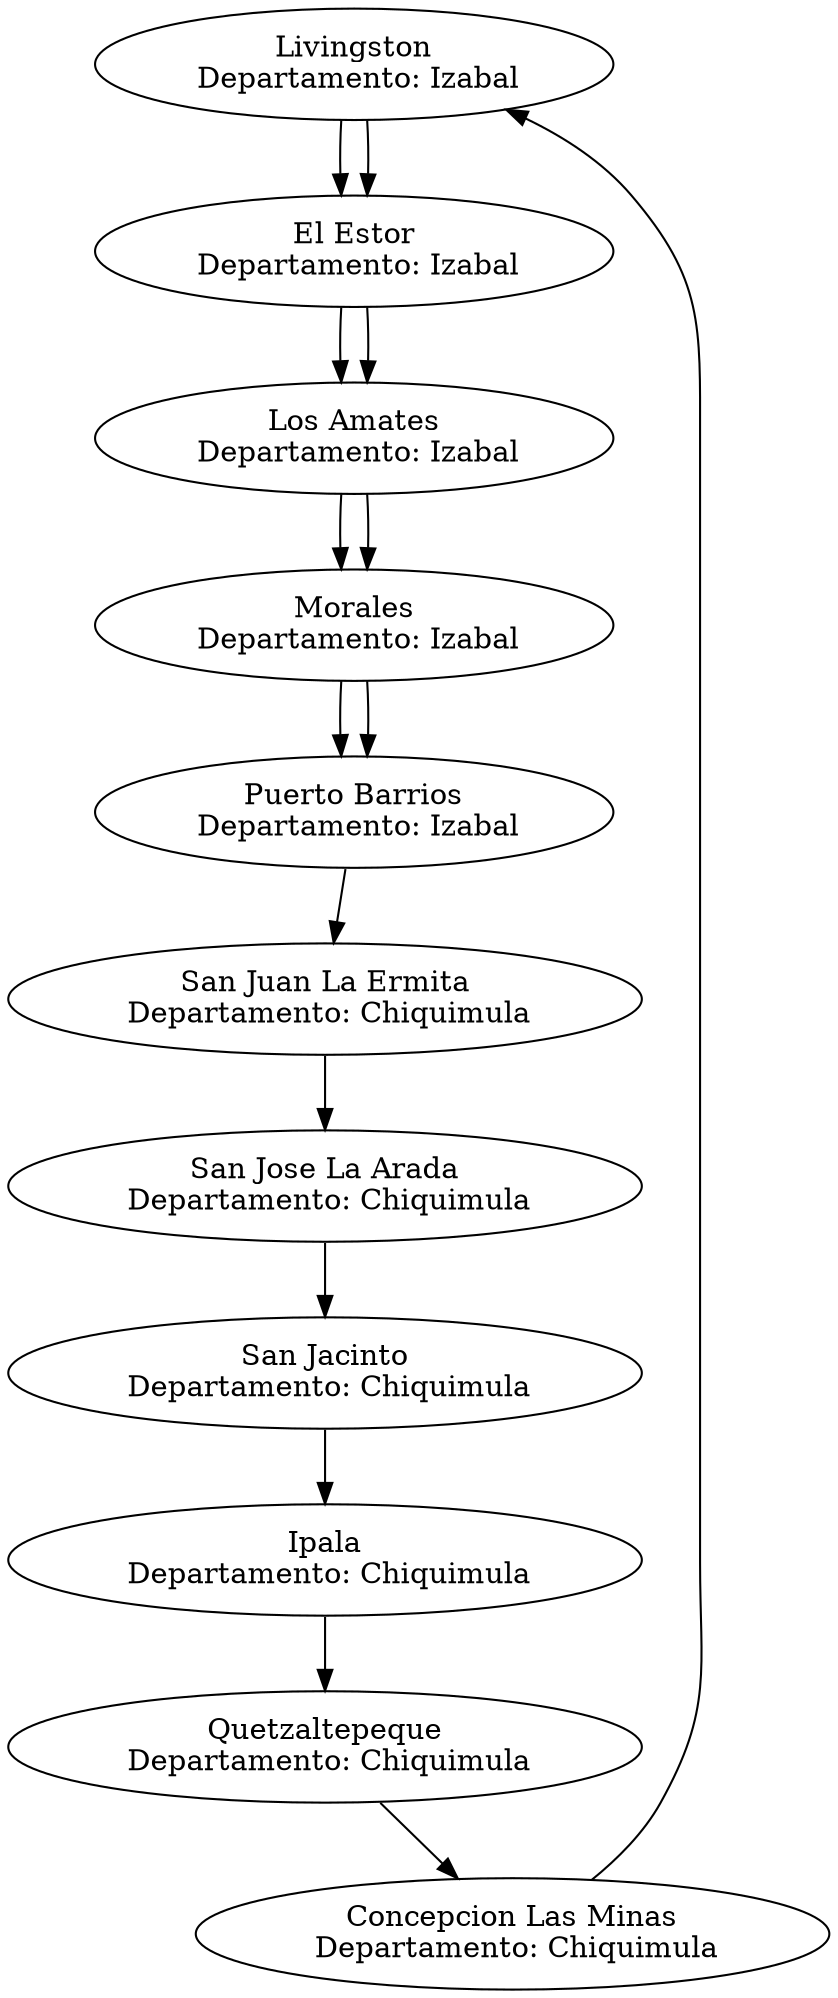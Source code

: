 digraph G{n1[label="Chiquimula
 Departamento: Chiquimula"];
n1->n2;
n2[label="Jocotan
 Departamento: Chiquimula"];
n2->n3;
n3[label="Camotan
 Departamento: Chiquimula"];
n3->n4;
n4[label="Esquipulas
 Departamento: Chiquimula"];
n4->n5;
n5[label="Olopa
 Departamento: Chiquimula"];
n5->n6;
n6[label="San Juan La Ermita
 Departamento: Chiquimula"];
n6->n7;
n7[label="San Jose La Arada
 Departamento: Chiquimula"];
n7->n8;
n8[label="San Jacinto
 Departamento: Chiquimula"];
n8->n9;
n9[label="Ipala
 Departamento: Chiquimula"];
n9->n10;
n10[label="Quetzaltepeque
 Departamento: Chiquimula"];
n10->n11;
n11[label="Concepcion Las Minas
 Departamento: Chiquimula"];
n11->n1;
n1[label="Livingston
 Departamento: Izabal"];
n1->n2;
n2[label="El Estor
 Departamento: Izabal"];
n2->n3;
n3[label="Los Amates
 Departamento: Izabal"];
n3->n4;
n4[label="Morales
 Departamento: Izabal"];
n4->n5;
n5[label="Puerto Barrios
 Departamento: Izabal"];
}